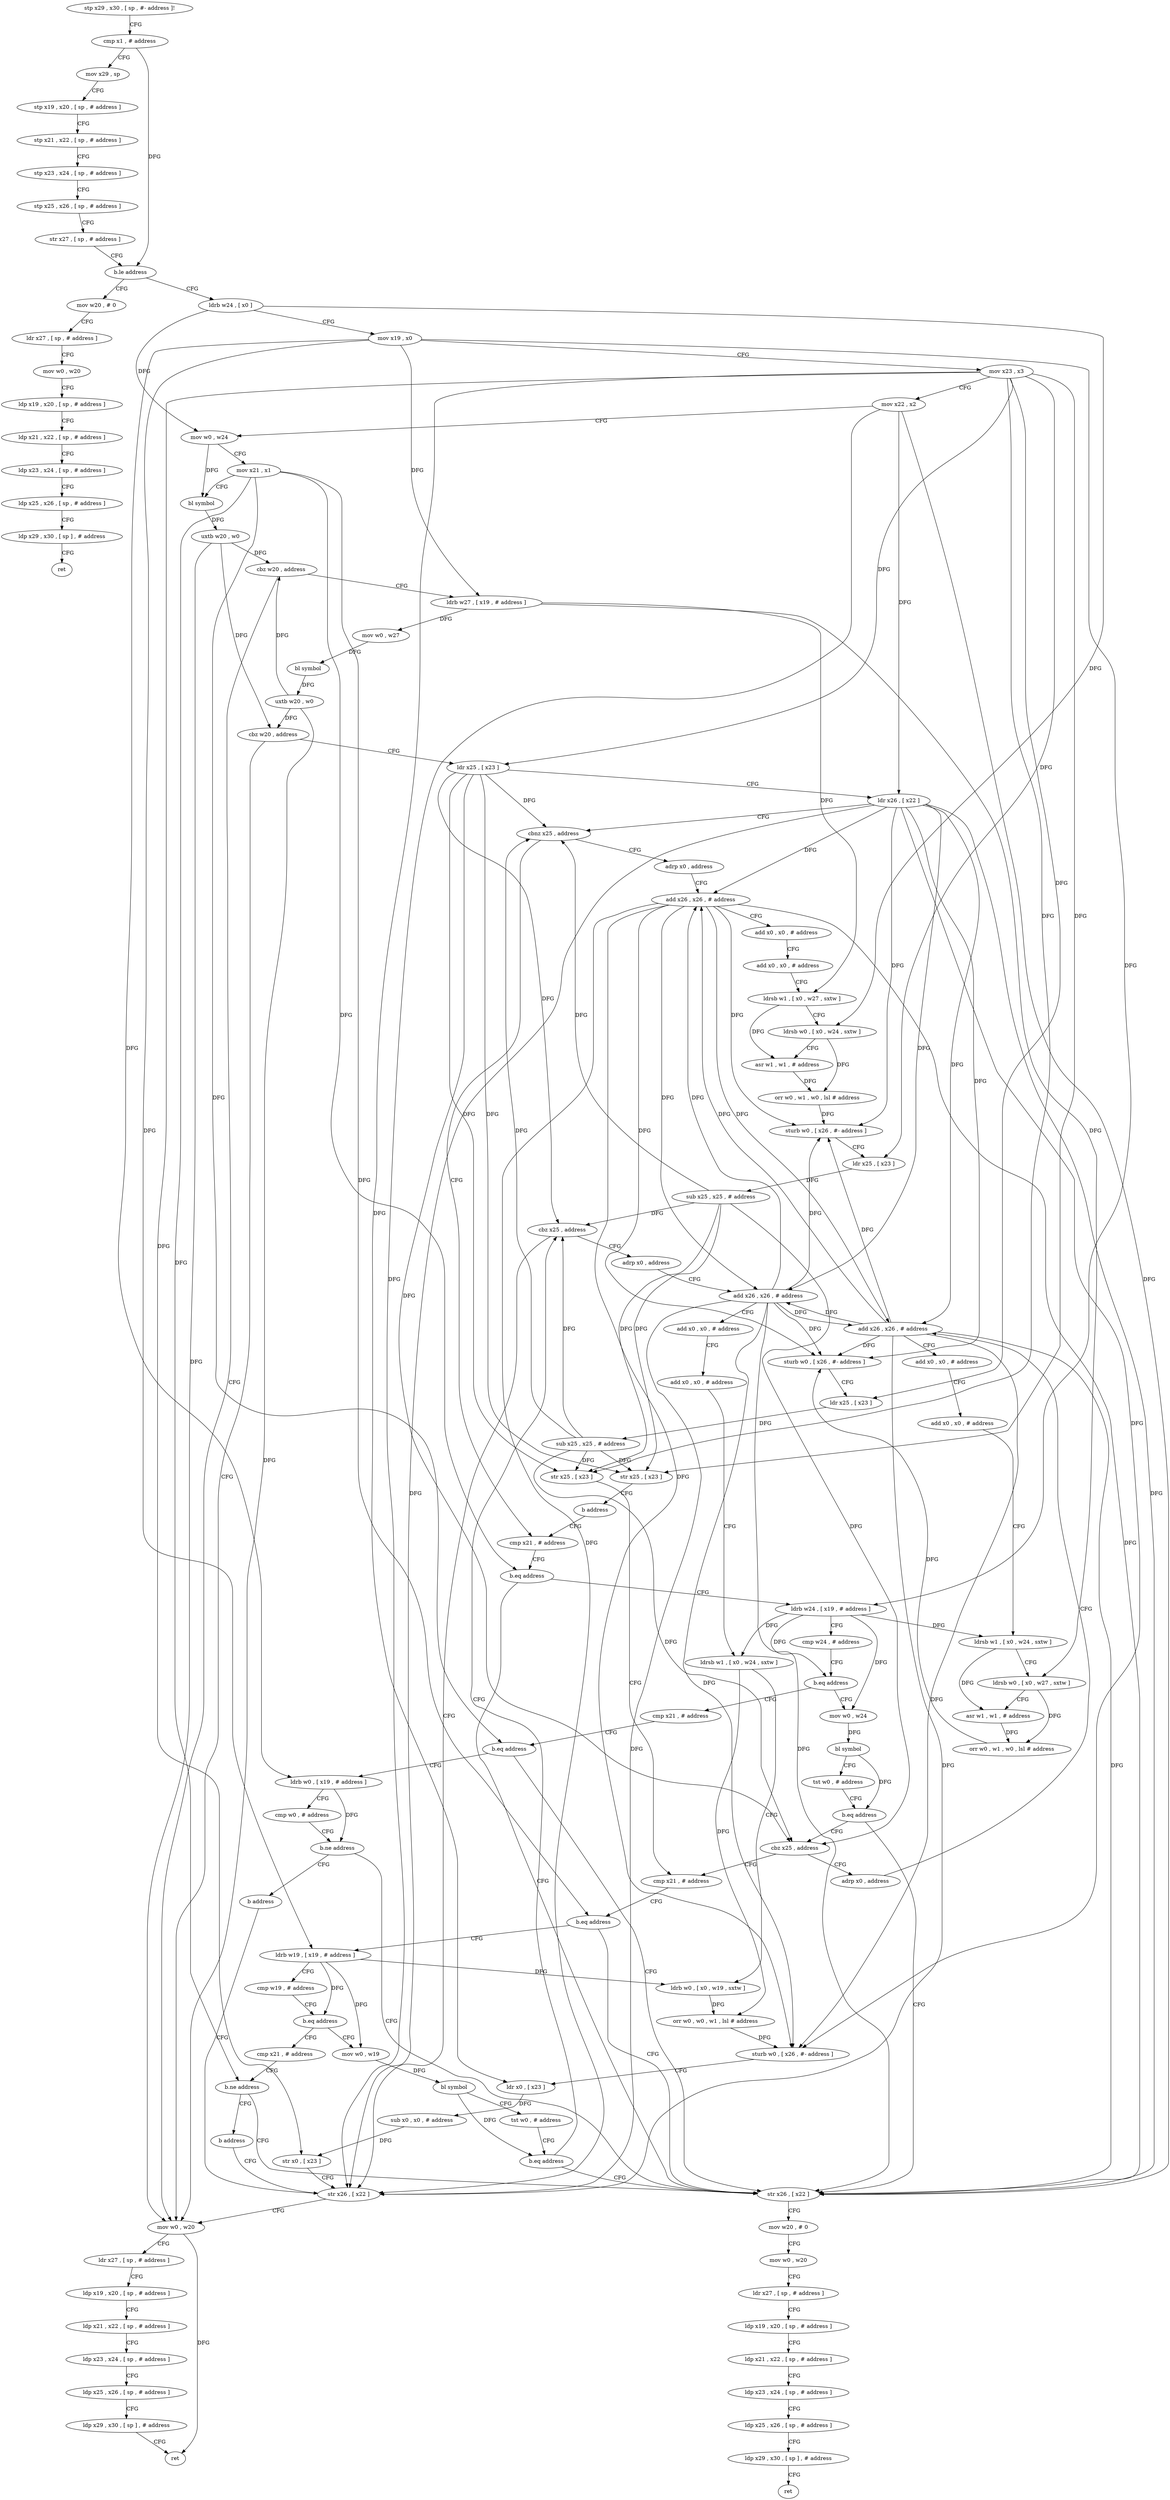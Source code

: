 digraph "func" {
"153728" [label = "stp x29 , x30 , [ sp , #- address ]!" ]
"153732" [label = "cmp x1 , # address" ]
"153736" [label = "mov x29 , sp" ]
"153740" [label = "stp x19 , x20 , [ sp , # address ]" ]
"153744" [label = "stp x21 , x22 , [ sp , # address ]" ]
"153748" [label = "stp x23 , x24 , [ sp , # address ]" ]
"153752" [label = "stp x25 , x26 , [ sp , # address ]" ]
"153756" [label = "str x27 , [ sp , # address ]" ]
"153760" [label = "b.le address" ]
"154144" [label = "mov w20 , # 0" ]
"153764" [label = "ldrb w24 , [ x0 ]" ]
"154148" [label = "ldr x27 , [ sp , # address ]" ]
"154152" [label = "mov w0 , w20" ]
"154156" [label = "ldp x19 , x20 , [ sp , # address ]" ]
"154160" [label = "ldp x21 , x22 , [ sp , # address ]" ]
"154164" [label = "ldp x23 , x24 , [ sp , # address ]" ]
"154168" [label = "ldp x25 , x26 , [ sp , # address ]" ]
"154172" [label = "ldp x29 , x30 , [ sp ] , # address" ]
"154176" [label = "ret" ]
"153768" [label = "mov x19 , x0" ]
"153772" [label = "mov x23 , x3" ]
"153776" [label = "mov x22 , x2" ]
"153780" [label = "mov w0 , w24" ]
"153784" [label = "mov x21 , x1" ]
"153788" [label = "bl symbol" ]
"153792" [label = "uxtb w20 , w0" ]
"153796" [label = "cbz w20 , address" ]
"154008" [label = "mov w0 , w20" ]
"153800" [label = "ldrb w27 , [ x19 , # address ]" ]
"154012" [label = "ldr x27 , [ sp , # address ]" ]
"154016" [label = "ldp x19 , x20 , [ sp , # address ]" ]
"154020" [label = "ldp x21 , x22 , [ sp , # address ]" ]
"154024" [label = "ldp x23 , x24 , [ sp , # address ]" ]
"154028" [label = "ldp x25 , x26 , [ sp , # address ]" ]
"154032" [label = "ldp x29 , x30 , [ sp ] , # address" ]
"154036" [label = "ret" ]
"153804" [label = "mov w0 , w27" ]
"153808" [label = "bl symbol" ]
"153812" [label = "uxtb w20 , w0" ]
"153816" [label = "cbz w20 , address" ]
"153820" [label = "ldr x25 , [ x23 ]" ]
"153824" [label = "ldr x26 , [ x22 ]" ]
"153828" [label = "cbnz x25 , address" ]
"154088" [label = "adrp x0 , address" ]
"153832" [label = "cmp x21 , # address" ]
"154092" [label = "add x26 , x26 , # address" ]
"154096" [label = "add x0 , x0 , # address" ]
"154100" [label = "add x0 , x0 , # address" ]
"154104" [label = "ldrsb w1 , [ x0 , w27 , sxtw ]" ]
"154108" [label = "ldrsb w0 , [ x0 , w24 , sxtw ]" ]
"154112" [label = "asr w1 , w1 , # address" ]
"154116" [label = "orr w0 , w1 , w0 , lsl # address" ]
"154120" [label = "sturb w0 , [ x26 , #- address ]" ]
"154124" [label = "ldr x25 , [ x23 ]" ]
"154128" [label = "sub x25 , x25 , # address" ]
"154132" [label = "str x25 , [ x23 ]" ]
"154136" [label = "b address" ]
"153836" [label = "b.eq address" ]
"154048" [label = "str x26 , [ x22 ]" ]
"153840" [label = "ldrb w24 , [ x19 , # address ]" ]
"154052" [label = "mov w20 , # 0" ]
"154056" [label = "mov w0 , w20" ]
"154060" [label = "ldr x27 , [ sp , # address ]" ]
"154064" [label = "ldp x19 , x20 , [ sp , # address ]" ]
"154068" [label = "ldp x21 , x22 , [ sp , # address ]" ]
"154072" [label = "ldp x23 , x24 , [ sp , # address ]" ]
"154076" [label = "ldp x25 , x26 , [ sp , # address ]" ]
"154080" [label = "ldp x29 , x30 , [ sp ] , # address" ]
"154084" [label = "ret" ]
"153844" [label = "cmp w24 , # address" ]
"153848" [label = "b.eq address" ]
"154040" [label = "cmp x21 , # address" ]
"153852" [label = "mov w0 , w24" ]
"154044" [label = "b.eq address" ]
"154184" [label = "ldrb w0 , [ x19 , # address ]" ]
"153856" [label = "bl symbol" ]
"153860" [label = "tst w0 , # address" ]
"153864" [label = "b.eq address" ]
"153868" [label = "cbz x25 , address" ]
"154188" [label = "cmp w0 , # address" ]
"154192" [label = "b.ne address" ]
"154196" [label = "b address" ]
"153920" [label = "cmp x21 , # address" ]
"153872" [label = "adrp x0 , address" ]
"154004" [label = "str x26 , [ x22 ]" ]
"153924" [label = "b.eq address" ]
"153928" [label = "ldrb w19 , [ x19 , # address ]" ]
"153876" [label = "add x26 , x26 , # address" ]
"153880" [label = "add x0 , x0 , # address" ]
"153884" [label = "add x0 , x0 , # address" ]
"153888" [label = "ldrsb w1 , [ x0 , w24 , sxtw ]" ]
"153892" [label = "ldrsb w0 , [ x0 , w27 , sxtw ]" ]
"153896" [label = "asr w1 , w1 , # address" ]
"153900" [label = "orr w0 , w1 , w0 , lsl # address" ]
"153904" [label = "sturb w0 , [ x26 , #- address ]" ]
"153908" [label = "ldr x25 , [ x23 ]" ]
"153912" [label = "sub x25 , x25 , # address" ]
"153916" [label = "str x25 , [ x23 ]" ]
"153932" [label = "cmp w19 , # address" ]
"153936" [label = "b.eq address" ]
"154200" [label = "cmp x21 , # address" ]
"153940" [label = "mov w0 , w19" ]
"154204" [label = "b.ne address" ]
"154208" [label = "b address" ]
"153944" [label = "bl symbol" ]
"153948" [label = "tst w0 , # address" ]
"153952" [label = "b.eq address" ]
"153956" [label = "cbz x25 , address" ]
"153960" [label = "adrp x0 , address" ]
"153964" [label = "add x26 , x26 , # address" ]
"153968" [label = "add x0 , x0 , # address" ]
"153972" [label = "add x0 , x0 , # address" ]
"153976" [label = "ldrsb w1 , [ x0 , w24 , sxtw ]" ]
"153980" [label = "ldrb w0 , [ x0 , w19 , sxtw ]" ]
"153984" [label = "orr w0 , w0 , w1 , lsl # address" ]
"153988" [label = "sturb w0 , [ x26 , #- address ]" ]
"153992" [label = "ldr x0 , [ x23 ]" ]
"153996" [label = "sub x0 , x0 , # address" ]
"154000" [label = "str x0 , [ x23 ]" ]
"153728" -> "153732" [ label = "CFG" ]
"153732" -> "153736" [ label = "CFG" ]
"153732" -> "153760" [ label = "DFG" ]
"153736" -> "153740" [ label = "CFG" ]
"153740" -> "153744" [ label = "CFG" ]
"153744" -> "153748" [ label = "CFG" ]
"153748" -> "153752" [ label = "CFG" ]
"153752" -> "153756" [ label = "CFG" ]
"153756" -> "153760" [ label = "CFG" ]
"153760" -> "154144" [ label = "CFG" ]
"153760" -> "153764" [ label = "CFG" ]
"154144" -> "154148" [ label = "CFG" ]
"153764" -> "153768" [ label = "CFG" ]
"153764" -> "153780" [ label = "DFG" ]
"153764" -> "154108" [ label = "DFG" ]
"154148" -> "154152" [ label = "CFG" ]
"154152" -> "154156" [ label = "CFG" ]
"154156" -> "154160" [ label = "CFG" ]
"154160" -> "154164" [ label = "CFG" ]
"154164" -> "154168" [ label = "CFG" ]
"154168" -> "154172" [ label = "CFG" ]
"154172" -> "154176" [ label = "CFG" ]
"153768" -> "153772" [ label = "CFG" ]
"153768" -> "153800" [ label = "DFG" ]
"153768" -> "153840" [ label = "DFG" ]
"153768" -> "154184" [ label = "DFG" ]
"153768" -> "153928" [ label = "DFG" ]
"153772" -> "153776" [ label = "CFG" ]
"153772" -> "153820" [ label = "DFG" ]
"153772" -> "154124" [ label = "DFG" ]
"153772" -> "154132" [ label = "DFG" ]
"153772" -> "153908" [ label = "DFG" ]
"153772" -> "153916" [ label = "DFG" ]
"153772" -> "153992" [ label = "DFG" ]
"153772" -> "154000" [ label = "DFG" ]
"153776" -> "153780" [ label = "CFG" ]
"153776" -> "153824" [ label = "DFG" ]
"153776" -> "154048" [ label = "DFG" ]
"153776" -> "154004" [ label = "DFG" ]
"153780" -> "153784" [ label = "CFG" ]
"153780" -> "153788" [ label = "DFG" ]
"153784" -> "153788" [ label = "CFG" ]
"153784" -> "153836" [ label = "DFG" ]
"153784" -> "154044" [ label = "DFG" ]
"153784" -> "153924" [ label = "DFG" ]
"153784" -> "154204" [ label = "DFG" ]
"153788" -> "153792" [ label = "DFG" ]
"153792" -> "153796" [ label = "DFG" ]
"153792" -> "154008" [ label = "DFG" ]
"153792" -> "153816" [ label = "DFG" ]
"153796" -> "154008" [ label = "CFG" ]
"153796" -> "153800" [ label = "CFG" ]
"154008" -> "154012" [ label = "CFG" ]
"154008" -> "154036" [ label = "DFG" ]
"153800" -> "153804" [ label = "DFG" ]
"153800" -> "154104" [ label = "DFG" ]
"153800" -> "153892" [ label = "DFG" ]
"154012" -> "154016" [ label = "CFG" ]
"154016" -> "154020" [ label = "CFG" ]
"154020" -> "154024" [ label = "CFG" ]
"154024" -> "154028" [ label = "CFG" ]
"154028" -> "154032" [ label = "CFG" ]
"154032" -> "154036" [ label = "CFG" ]
"153804" -> "153808" [ label = "DFG" ]
"153808" -> "153812" [ label = "DFG" ]
"153812" -> "153816" [ label = "DFG" ]
"153812" -> "153796" [ label = "DFG" ]
"153812" -> "154008" [ label = "DFG" ]
"153816" -> "154008" [ label = "CFG" ]
"153816" -> "153820" [ label = "CFG" ]
"153820" -> "153824" [ label = "CFG" ]
"153820" -> "153828" [ label = "DFG" ]
"153820" -> "154132" [ label = "DFG" ]
"153820" -> "153868" [ label = "DFG" ]
"153820" -> "153916" [ label = "DFG" ]
"153820" -> "153956" [ label = "DFG" ]
"153824" -> "153828" [ label = "CFG" ]
"153824" -> "154092" [ label = "DFG" ]
"153824" -> "154120" [ label = "DFG" ]
"153824" -> "154048" [ label = "DFG" ]
"153824" -> "153876" [ label = "DFG" ]
"153824" -> "153904" [ label = "DFG" ]
"153824" -> "154004" [ label = "DFG" ]
"153824" -> "153964" [ label = "DFG" ]
"153824" -> "153988" [ label = "DFG" ]
"153828" -> "154088" [ label = "CFG" ]
"153828" -> "153832" [ label = "CFG" ]
"154088" -> "154092" [ label = "CFG" ]
"153832" -> "153836" [ label = "CFG" ]
"154092" -> "154096" [ label = "CFG" ]
"154092" -> "154120" [ label = "DFG" ]
"154092" -> "154048" [ label = "DFG" ]
"154092" -> "153876" [ label = "DFG" ]
"154092" -> "153904" [ label = "DFG" ]
"154092" -> "154004" [ label = "DFG" ]
"154092" -> "153964" [ label = "DFG" ]
"154092" -> "153988" [ label = "DFG" ]
"154096" -> "154100" [ label = "CFG" ]
"154100" -> "154104" [ label = "CFG" ]
"154104" -> "154108" [ label = "CFG" ]
"154104" -> "154112" [ label = "DFG" ]
"154108" -> "154112" [ label = "CFG" ]
"154108" -> "154116" [ label = "DFG" ]
"154112" -> "154116" [ label = "DFG" ]
"154116" -> "154120" [ label = "DFG" ]
"154120" -> "154124" [ label = "CFG" ]
"154124" -> "154128" [ label = "DFG" ]
"154128" -> "154132" [ label = "DFG" ]
"154128" -> "153828" [ label = "DFG" ]
"154128" -> "153868" [ label = "DFG" ]
"154128" -> "153916" [ label = "DFG" ]
"154128" -> "153956" [ label = "DFG" ]
"154132" -> "154136" [ label = "CFG" ]
"154136" -> "153832" [ label = "CFG" ]
"153836" -> "154048" [ label = "CFG" ]
"153836" -> "153840" [ label = "CFG" ]
"154048" -> "154052" [ label = "CFG" ]
"153840" -> "153844" [ label = "CFG" ]
"153840" -> "153848" [ label = "DFG" ]
"153840" -> "153852" [ label = "DFG" ]
"153840" -> "153888" [ label = "DFG" ]
"153840" -> "153976" [ label = "DFG" ]
"154052" -> "154056" [ label = "CFG" ]
"154056" -> "154060" [ label = "CFG" ]
"154060" -> "154064" [ label = "CFG" ]
"154064" -> "154068" [ label = "CFG" ]
"154068" -> "154072" [ label = "CFG" ]
"154072" -> "154076" [ label = "CFG" ]
"154076" -> "154080" [ label = "CFG" ]
"154080" -> "154084" [ label = "CFG" ]
"153844" -> "153848" [ label = "CFG" ]
"153848" -> "154040" [ label = "CFG" ]
"153848" -> "153852" [ label = "CFG" ]
"154040" -> "154044" [ label = "CFG" ]
"153852" -> "153856" [ label = "DFG" ]
"154044" -> "154184" [ label = "CFG" ]
"154044" -> "154048" [ label = "CFG" ]
"154184" -> "154188" [ label = "CFG" ]
"154184" -> "154192" [ label = "DFG" ]
"153856" -> "153860" [ label = "CFG" ]
"153856" -> "153864" [ label = "DFG" ]
"153860" -> "153864" [ label = "CFG" ]
"153864" -> "154048" [ label = "CFG" ]
"153864" -> "153868" [ label = "CFG" ]
"153868" -> "153920" [ label = "CFG" ]
"153868" -> "153872" [ label = "CFG" ]
"154188" -> "154192" [ label = "CFG" ]
"154192" -> "154048" [ label = "CFG" ]
"154192" -> "154196" [ label = "CFG" ]
"154196" -> "154004" [ label = "CFG" ]
"153920" -> "153924" [ label = "CFG" ]
"153872" -> "153876" [ label = "CFG" ]
"154004" -> "154008" [ label = "CFG" ]
"153924" -> "154048" [ label = "CFG" ]
"153924" -> "153928" [ label = "CFG" ]
"153928" -> "153932" [ label = "CFG" ]
"153928" -> "153936" [ label = "DFG" ]
"153928" -> "153940" [ label = "DFG" ]
"153928" -> "153980" [ label = "DFG" ]
"153876" -> "153880" [ label = "CFG" ]
"153876" -> "154092" [ label = "DFG" ]
"153876" -> "154048" [ label = "DFG" ]
"153876" -> "154120" [ label = "DFG" ]
"153876" -> "153904" [ label = "DFG" ]
"153876" -> "154004" [ label = "DFG" ]
"153876" -> "153964" [ label = "DFG" ]
"153876" -> "153988" [ label = "DFG" ]
"153880" -> "153884" [ label = "CFG" ]
"153884" -> "153888" [ label = "CFG" ]
"153888" -> "153892" [ label = "CFG" ]
"153888" -> "153896" [ label = "DFG" ]
"153892" -> "153896" [ label = "CFG" ]
"153892" -> "153900" [ label = "DFG" ]
"153896" -> "153900" [ label = "DFG" ]
"153900" -> "153904" [ label = "DFG" ]
"153904" -> "153908" [ label = "CFG" ]
"153908" -> "153912" [ label = "DFG" ]
"153912" -> "153916" [ label = "DFG" ]
"153912" -> "153828" [ label = "DFG" ]
"153912" -> "154132" [ label = "DFG" ]
"153912" -> "153868" [ label = "DFG" ]
"153912" -> "153956" [ label = "DFG" ]
"153916" -> "153920" [ label = "CFG" ]
"153932" -> "153936" [ label = "CFG" ]
"153936" -> "154200" [ label = "CFG" ]
"153936" -> "153940" [ label = "CFG" ]
"154200" -> "154204" [ label = "CFG" ]
"153940" -> "153944" [ label = "DFG" ]
"154204" -> "154048" [ label = "CFG" ]
"154204" -> "154208" [ label = "CFG" ]
"154208" -> "154004" [ label = "CFG" ]
"153944" -> "153948" [ label = "CFG" ]
"153944" -> "153952" [ label = "DFG" ]
"153948" -> "153952" [ label = "CFG" ]
"153952" -> "154048" [ label = "CFG" ]
"153952" -> "153956" [ label = "CFG" ]
"153956" -> "154004" [ label = "CFG" ]
"153956" -> "153960" [ label = "CFG" ]
"153960" -> "153964" [ label = "CFG" ]
"153964" -> "153968" [ label = "CFG" ]
"153964" -> "154092" [ label = "DFG" ]
"153964" -> "154048" [ label = "DFG" ]
"153964" -> "153876" [ label = "DFG" ]
"153964" -> "154004" [ label = "DFG" ]
"153964" -> "154120" [ label = "DFG" ]
"153964" -> "153904" [ label = "DFG" ]
"153964" -> "153988" [ label = "DFG" ]
"153968" -> "153972" [ label = "CFG" ]
"153972" -> "153976" [ label = "CFG" ]
"153976" -> "153980" [ label = "CFG" ]
"153976" -> "153984" [ label = "DFG" ]
"153980" -> "153984" [ label = "DFG" ]
"153984" -> "153988" [ label = "DFG" ]
"153988" -> "153992" [ label = "CFG" ]
"153992" -> "153996" [ label = "DFG" ]
"153996" -> "154000" [ label = "DFG" ]
"154000" -> "154004" [ label = "CFG" ]
}
